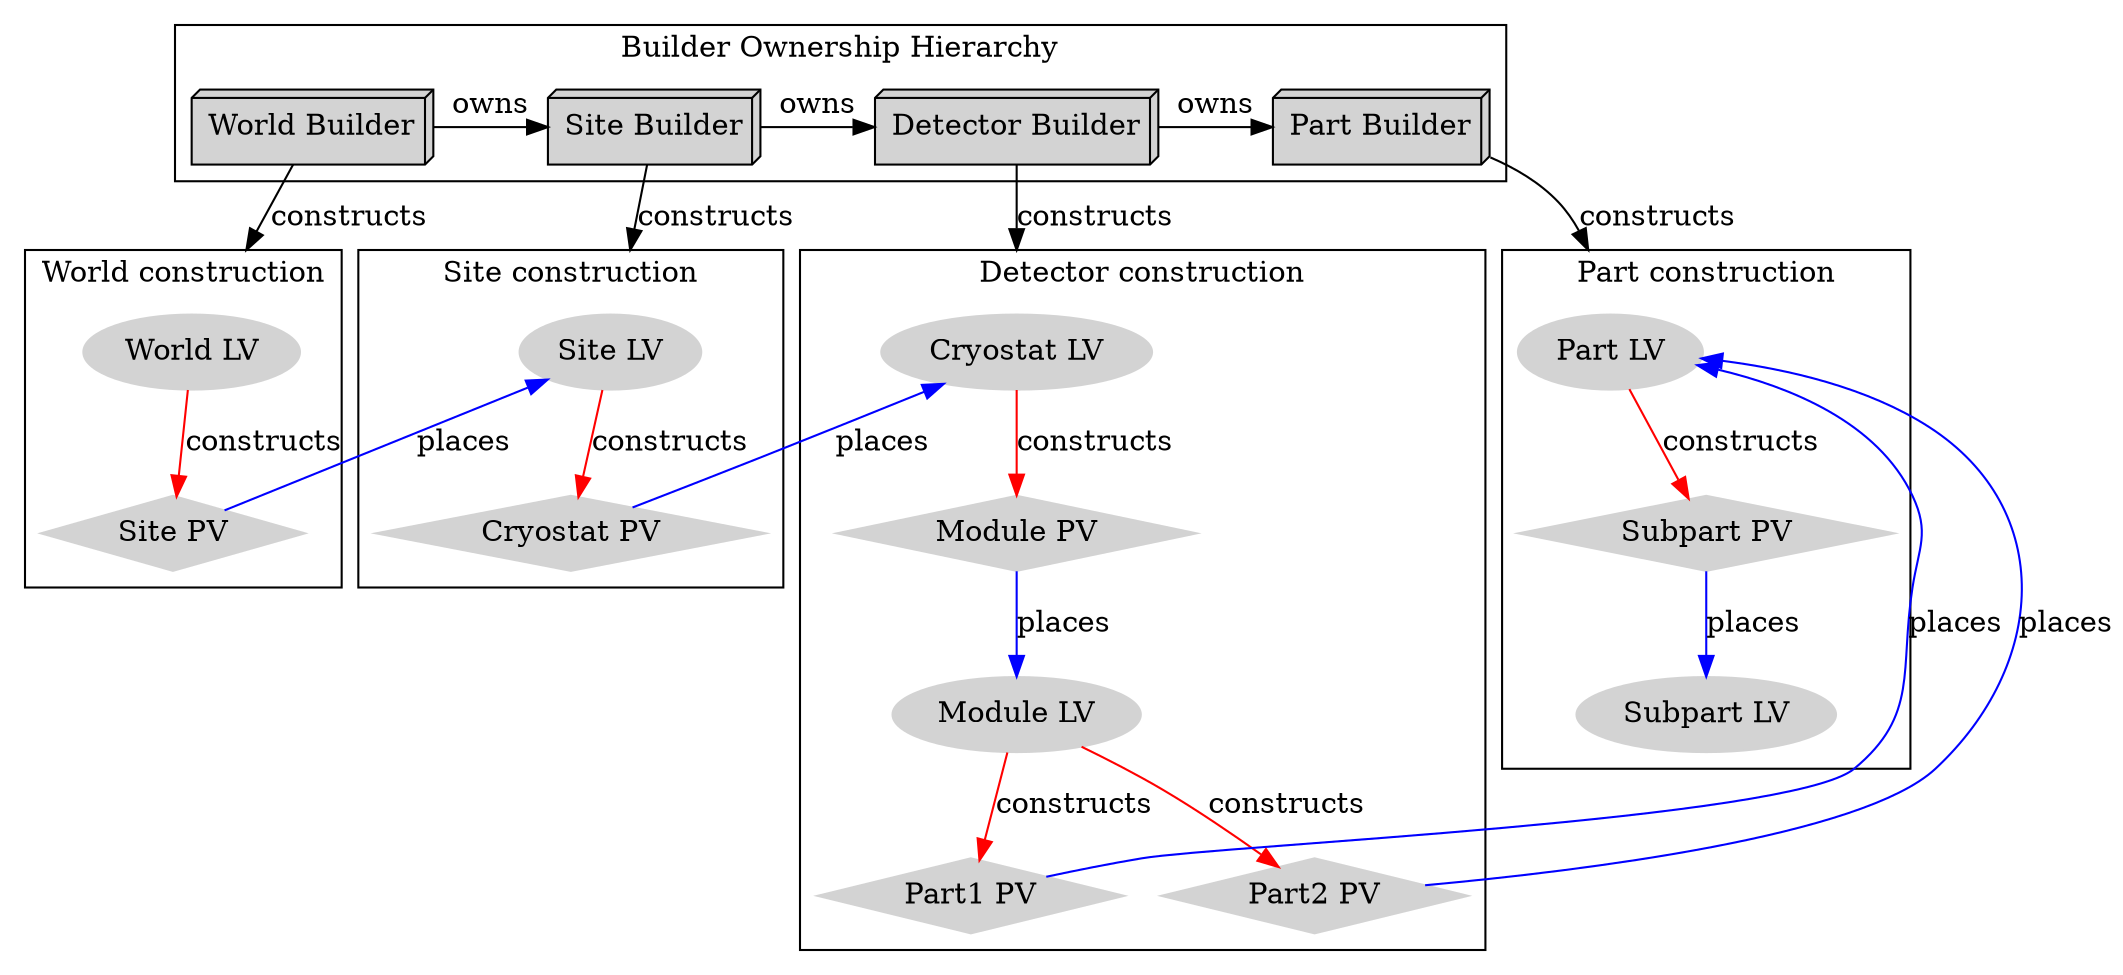 digraph "buildhier" {
	graph [dpi = 75];
	


	// builders
	subgraph cluster_builders {
		rankdir=LR;
		
		label="Builder Ownership Hierarchy";
		node[group=builders, shape=box3d,style=filled]
		worldB[label="World Builder"];
		siteB[label="Site Builder"];
		detB[label="Detector Builder"];
		apaB[label="Part Builder"];
		{rank=same;worldB;siteB;detB;apaB}
		worldB->siteB->detB->apaB[label="owns", constraint=false];
	}

	// logical volumes
	node[group=lvols, shape=ellipse, style=filled, color=lightgrey];
        worldLV[label="World LV"];
	siteLV[label="Site LV"];
	tankLV[label="Cryostat LV"];
	larLV[label="Module LV"];
	apaLV[label="Part LV"];
	wiresLV[label="Subpart LV"];
        
	// placements
	node[group=pvols, shape=diamond, style=filled, color=lightgrey];
	sitePV [label="Site PV"];
	tankPV [label="Cryostat PV"];
	larPV [label="Module PV"];
	apaPV1 [label="Part1 PV"];
	apaPV2 [label="Part2 PV"];
	wiresPV [label="Subpart PV"];

	// any other nodes are invisible
	node[shape=none, width=0, height=0, label=""];
	edge[color="red",label="constructs"];

	subgraph cluster_worldB {
		label="World construction";
		worldLV -> sitePV;
	}
	subgraph cluster_siteB {
		label="Site construction";
		siteLV -> tankPV;
	}
	subgraph cluster_detB {
		label="Detector construction";
		tankLV -> larPV;
		larPV -> larLV[color=blue,label="places"];
		larLV -> apaPV1;
		larLV -> apaPV2;
	}
	subgraph cluster_apaB {
		label="Part construction";
		apaLV -> wiresPV;
		wiresPV -> wiresLV[color=blue,label="places"];
	}

	compound=true;
	edge[color="black",label="constructs"];
	worldB->worldLV[lhead=cluster_worldB];
	siteB->siteLV[lhead=cluster_siteB];
	detB->tankLV[lhead=cluster_detB];
	apaB -> apaLV[style=invis];
	apaB -> apaLV[lhead=cluster_apaB];

	
	edge[color="blue",weight=0,label="places"];
	sitePV->siteLV;
	tankPV->tankLV;
	apaPV1->apaLV;
	apaPV2->apaLV;
	
}
